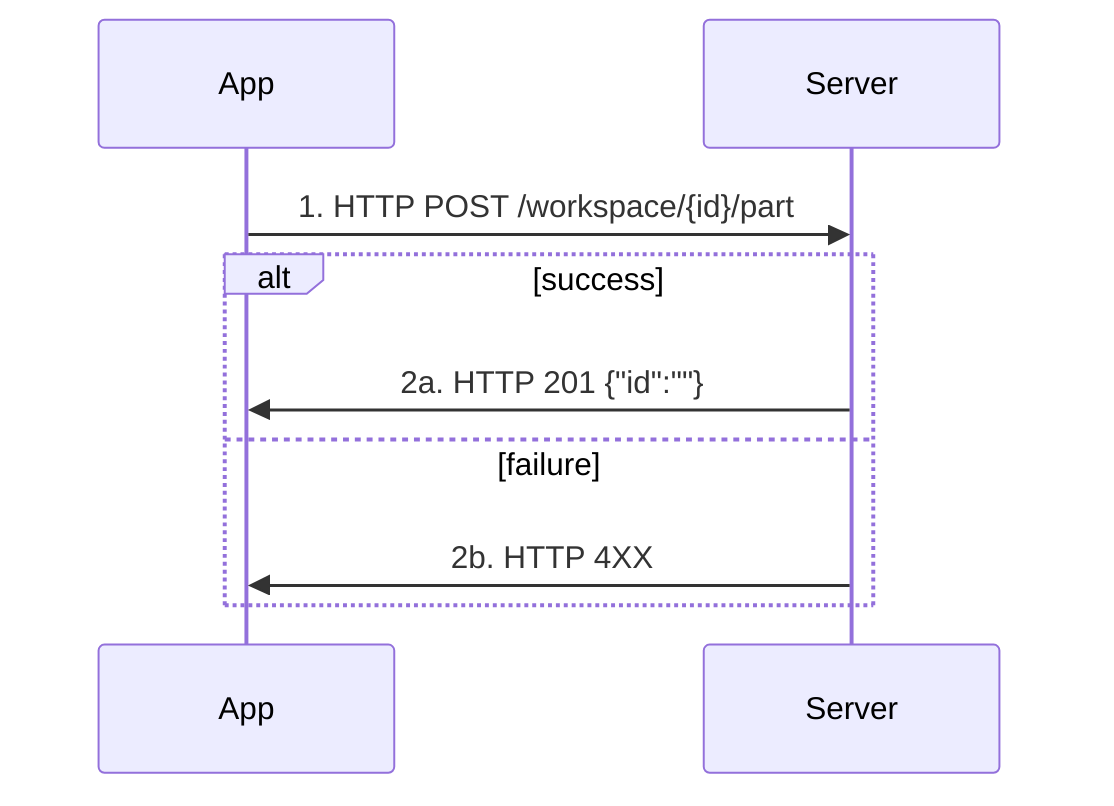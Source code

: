 %% Diagramma di sequenza
sequenceDiagram
    participant App
    participant Server
    App->>Server: 1. HTTP POST /workspace/{id}/part
    alt success
        Server->>App: 2a. HTTP 201 {"id":""}
    else failure
        Server->>App: 2b. HTTP 4XX
    end